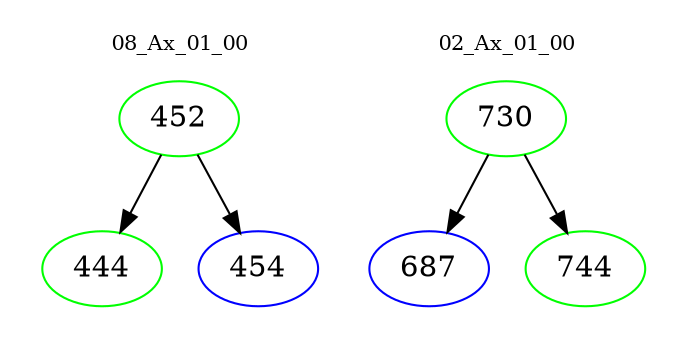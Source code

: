 digraph{
subgraph cluster_0 {
color = white
label = "08_Ax_01_00";
fontsize=10;
T0_452 [label="452", color="green"]
T0_452 -> T0_444 [color="black"]
T0_444 [label="444", color="green"]
T0_452 -> T0_454 [color="black"]
T0_454 [label="454", color="blue"]
}
subgraph cluster_1 {
color = white
label = "02_Ax_01_00";
fontsize=10;
T1_730 [label="730", color="green"]
T1_730 -> T1_687 [color="black"]
T1_687 [label="687", color="blue"]
T1_730 -> T1_744 [color="black"]
T1_744 [label="744", color="green"]
}
}
